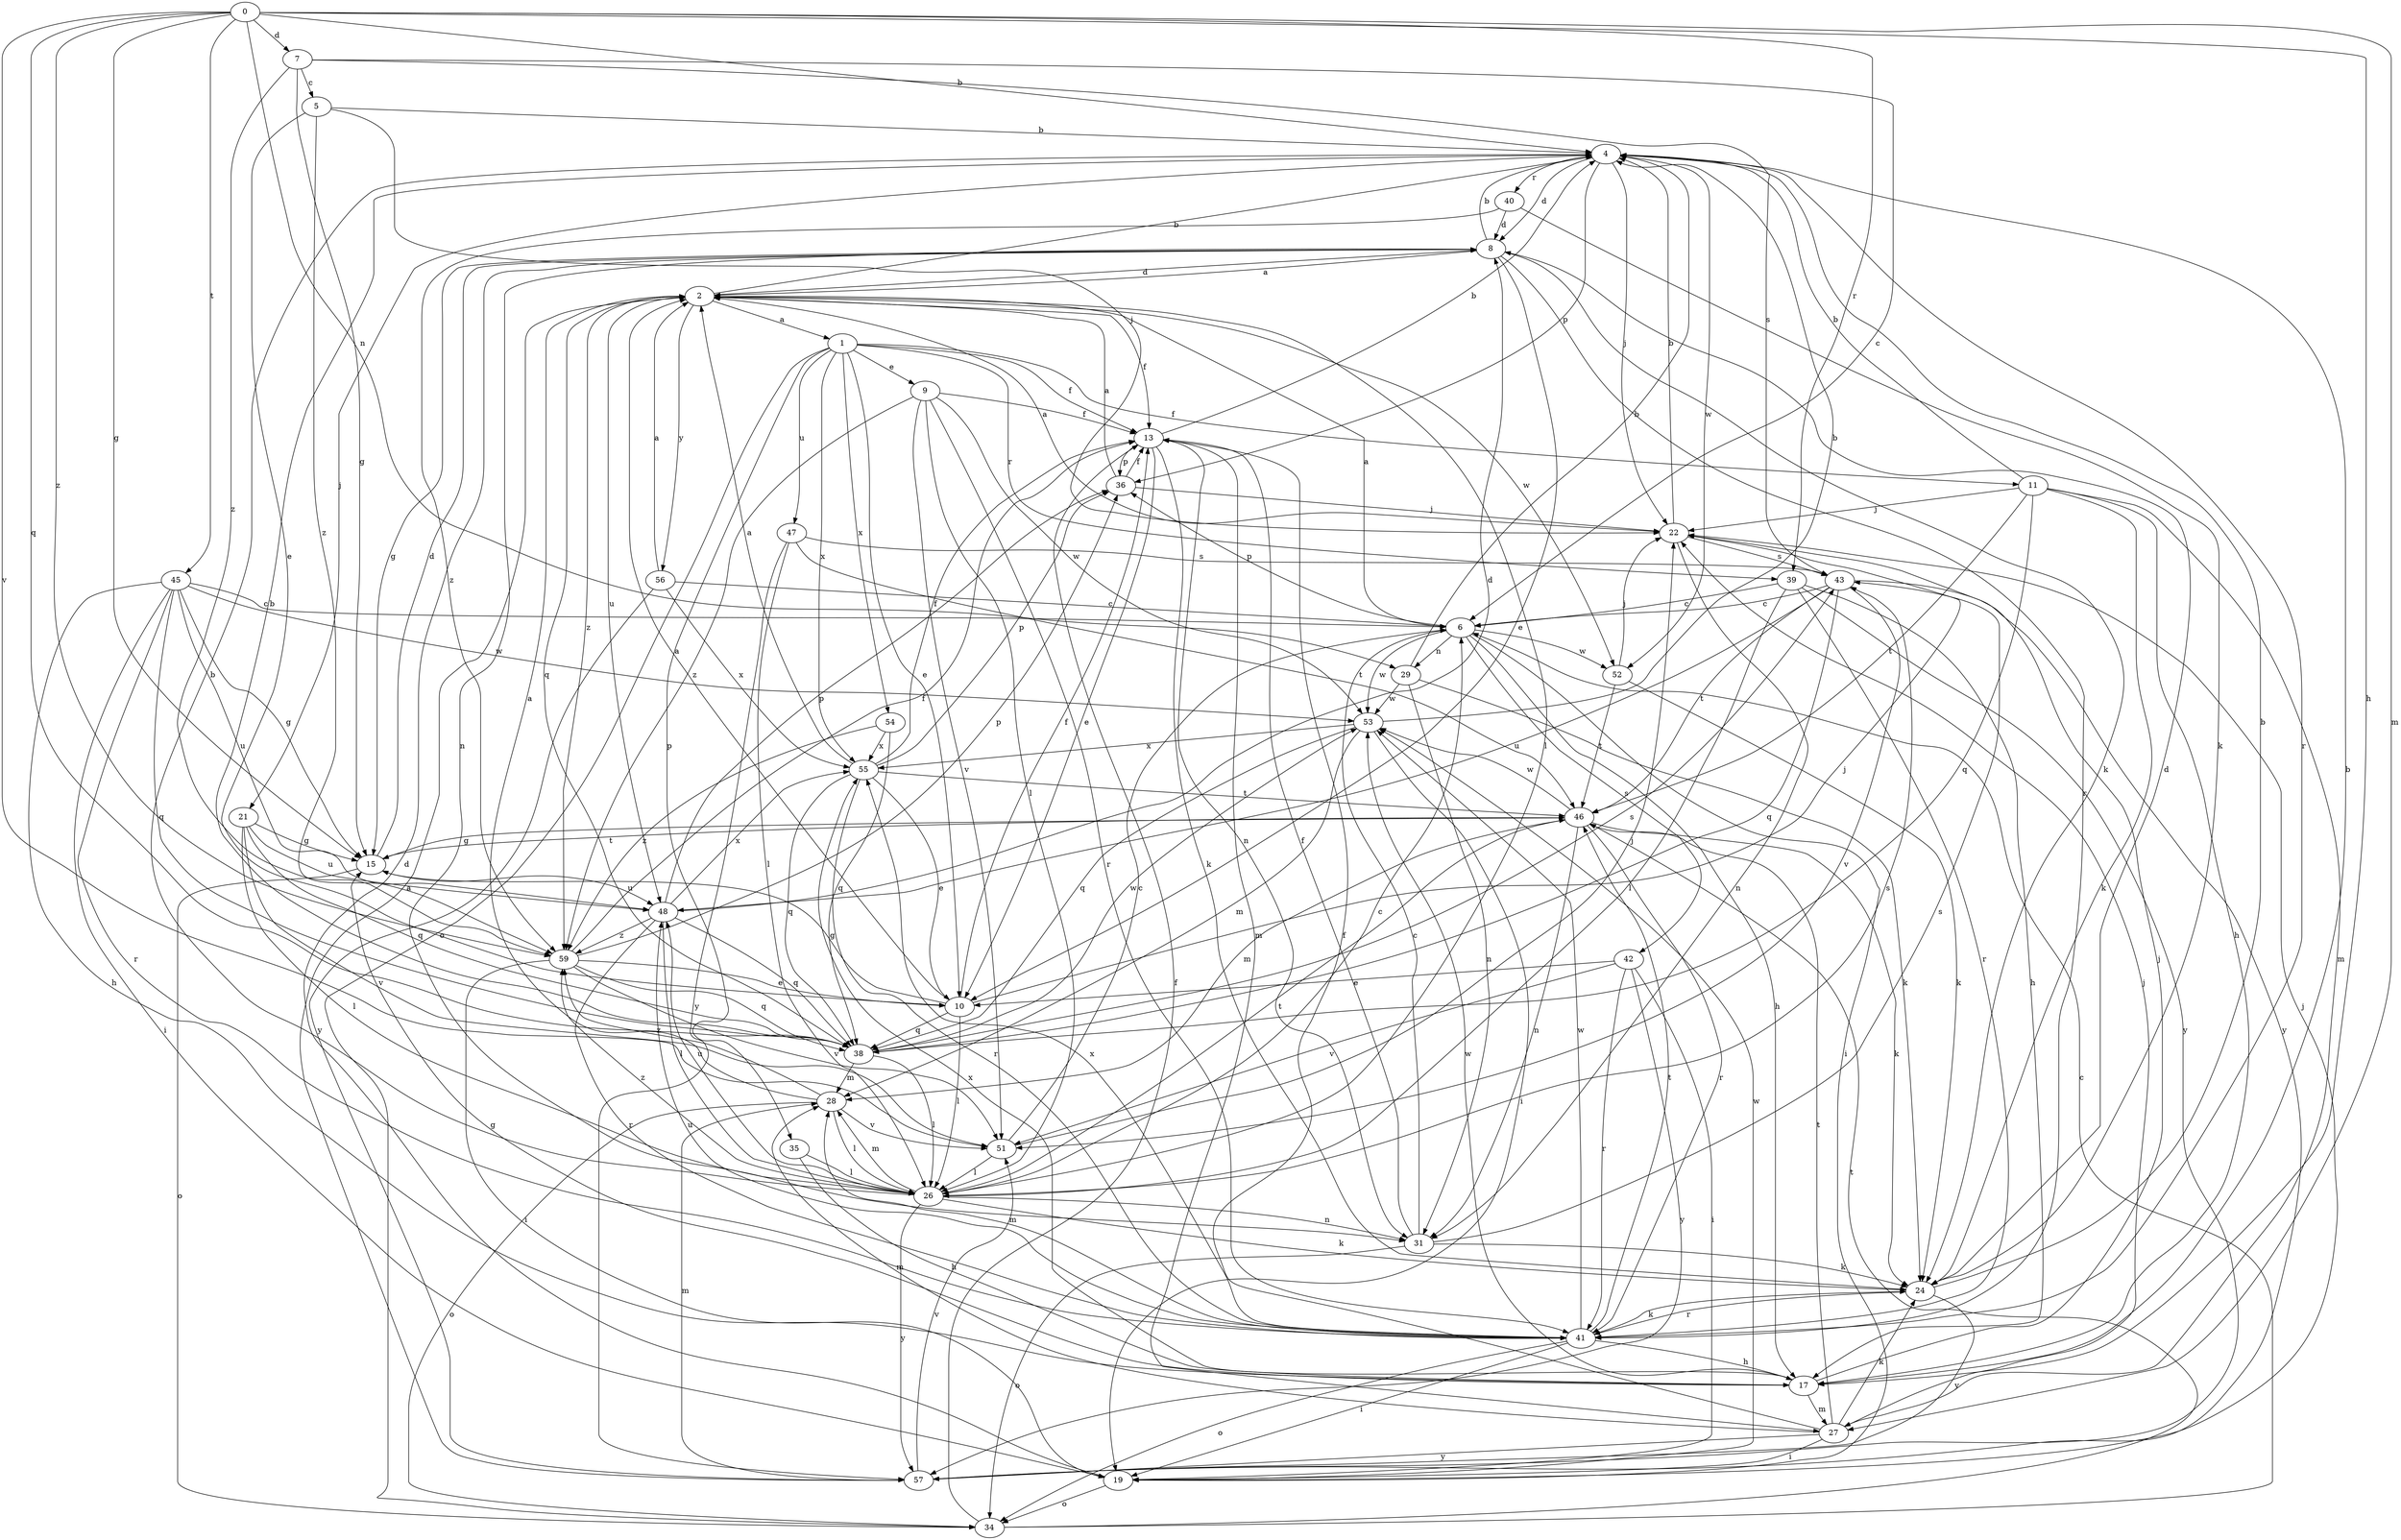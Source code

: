 strict digraph  {
0;
1;
2;
4;
5;
6;
7;
8;
9;
10;
11;
13;
15;
17;
19;
21;
22;
24;
26;
27;
28;
29;
31;
34;
35;
36;
38;
39;
40;
41;
42;
43;
45;
46;
47;
48;
51;
52;
53;
54;
55;
56;
57;
59;
0 -> 4  [label=b];
0 -> 7  [label=d];
0 -> 15  [label=g];
0 -> 17  [label=h];
0 -> 27  [label=m];
0 -> 29  [label=n];
0 -> 38  [label=q];
0 -> 39  [label=r];
0 -> 45  [label=t];
0 -> 51  [label=v];
0 -> 59  [label=z];
1 -> 9  [label=e];
1 -> 10  [label=e];
1 -> 11  [label=f];
1 -> 13  [label=f];
1 -> 34  [label=o];
1 -> 35  [label=p];
1 -> 39  [label=r];
1 -> 47  [label=u];
1 -> 54  [label=x];
1 -> 55  [label=x];
2 -> 1  [label=a];
2 -> 4  [label=b];
2 -> 8  [label=d];
2 -> 13  [label=f];
2 -> 26  [label=l];
2 -> 38  [label=q];
2 -> 48  [label=u];
2 -> 52  [label=w];
2 -> 56  [label=y];
2 -> 59  [label=z];
4 -> 8  [label=d];
4 -> 21  [label=j];
4 -> 22  [label=j];
4 -> 36  [label=p];
4 -> 40  [label=r];
4 -> 41  [label=r];
4 -> 52  [label=w];
5 -> 4  [label=b];
5 -> 10  [label=e];
5 -> 22  [label=j];
5 -> 59  [label=z];
6 -> 2  [label=a];
6 -> 17  [label=h];
6 -> 19  [label=i];
6 -> 29  [label=n];
6 -> 36  [label=p];
6 -> 42  [label=s];
6 -> 52  [label=w];
6 -> 53  [label=w];
7 -> 5  [label=c];
7 -> 6  [label=c];
7 -> 15  [label=g];
7 -> 43  [label=s];
7 -> 59  [label=z];
8 -> 2  [label=a];
8 -> 4  [label=b];
8 -> 10  [label=e];
8 -> 15  [label=g];
8 -> 24  [label=k];
8 -> 31  [label=n];
8 -> 41  [label=r];
9 -> 13  [label=f];
9 -> 26  [label=l];
9 -> 41  [label=r];
9 -> 51  [label=v];
9 -> 53  [label=w];
9 -> 59  [label=z];
10 -> 2  [label=a];
10 -> 13  [label=f];
10 -> 15  [label=g];
10 -> 22  [label=j];
10 -> 26  [label=l];
10 -> 38  [label=q];
11 -> 4  [label=b];
11 -> 17  [label=h];
11 -> 22  [label=j];
11 -> 24  [label=k];
11 -> 27  [label=m];
11 -> 38  [label=q];
11 -> 46  [label=t];
13 -> 4  [label=b];
13 -> 10  [label=e];
13 -> 24  [label=k];
13 -> 27  [label=m];
13 -> 31  [label=n];
13 -> 36  [label=p];
15 -> 8  [label=d];
15 -> 34  [label=o];
15 -> 46  [label=t];
15 -> 48  [label=u];
17 -> 4  [label=b];
17 -> 15  [label=g];
17 -> 22  [label=j];
17 -> 27  [label=m];
17 -> 53  [label=w];
17 -> 55  [label=x];
19 -> 8  [label=d];
19 -> 22  [label=j];
19 -> 34  [label=o];
19 -> 53  [label=w];
21 -> 15  [label=g];
21 -> 26  [label=l];
21 -> 38  [label=q];
21 -> 48  [label=u];
21 -> 51  [label=v];
22 -> 2  [label=a];
22 -> 4  [label=b];
22 -> 31  [label=n];
22 -> 43  [label=s];
24 -> 4  [label=b];
24 -> 8  [label=d];
24 -> 41  [label=r];
24 -> 57  [label=y];
26 -> 4  [label=b];
26 -> 6  [label=c];
26 -> 24  [label=k];
26 -> 28  [label=m];
26 -> 31  [label=n];
26 -> 43  [label=s];
26 -> 46  [label=t];
26 -> 48  [label=u];
26 -> 57  [label=y];
26 -> 59  [label=z];
27 -> 13  [label=f];
27 -> 19  [label=i];
27 -> 22  [label=j];
27 -> 24  [label=k];
27 -> 28  [label=m];
27 -> 46  [label=t];
27 -> 57  [label=y];
28 -> 2  [label=a];
28 -> 26  [label=l];
28 -> 34  [label=o];
28 -> 51  [label=v];
28 -> 59  [label=z];
29 -> 4  [label=b];
29 -> 24  [label=k];
29 -> 31  [label=n];
29 -> 53  [label=w];
31 -> 6  [label=c];
31 -> 13  [label=f];
31 -> 24  [label=k];
31 -> 34  [label=o];
31 -> 43  [label=s];
34 -> 6  [label=c];
34 -> 13  [label=f];
34 -> 46  [label=t];
35 -> 17  [label=h];
35 -> 26  [label=l];
36 -> 2  [label=a];
36 -> 13  [label=f];
36 -> 22  [label=j];
38 -> 4  [label=b];
38 -> 26  [label=l];
38 -> 28  [label=m];
38 -> 43  [label=s];
38 -> 53  [label=w];
39 -> 6  [label=c];
39 -> 17  [label=h];
39 -> 26  [label=l];
39 -> 41  [label=r];
39 -> 57  [label=y];
40 -> 8  [label=d];
40 -> 24  [label=k];
40 -> 59  [label=z];
41 -> 17  [label=h];
41 -> 19  [label=i];
41 -> 24  [label=k];
41 -> 28  [label=m];
41 -> 34  [label=o];
41 -> 46  [label=t];
41 -> 48  [label=u];
41 -> 53  [label=w];
41 -> 55  [label=x];
42 -> 10  [label=e];
42 -> 19  [label=i];
42 -> 41  [label=r];
42 -> 51  [label=v];
42 -> 57  [label=y];
43 -> 6  [label=c];
43 -> 38  [label=q];
43 -> 46  [label=t];
43 -> 48  [label=u];
43 -> 51  [label=v];
43 -> 57  [label=y];
45 -> 6  [label=c];
45 -> 15  [label=g];
45 -> 17  [label=h];
45 -> 19  [label=i];
45 -> 38  [label=q];
45 -> 41  [label=r];
45 -> 48  [label=u];
45 -> 53  [label=w];
46 -> 15  [label=g];
46 -> 24  [label=k];
46 -> 28  [label=m];
46 -> 31  [label=n];
46 -> 41  [label=r];
46 -> 53  [label=w];
47 -> 26  [label=l];
47 -> 43  [label=s];
47 -> 46  [label=t];
47 -> 57  [label=y];
48 -> 8  [label=d];
48 -> 26  [label=l];
48 -> 36  [label=p];
48 -> 38  [label=q];
48 -> 41  [label=r];
48 -> 55  [label=x];
48 -> 59  [label=z];
51 -> 6  [label=c];
51 -> 22  [label=j];
51 -> 26  [label=l];
52 -> 22  [label=j];
52 -> 24  [label=k];
52 -> 46  [label=t];
53 -> 4  [label=b];
53 -> 19  [label=i];
53 -> 28  [label=m];
53 -> 38  [label=q];
53 -> 55  [label=x];
54 -> 38  [label=q];
54 -> 55  [label=x];
54 -> 59  [label=z];
55 -> 2  [label=a];
55 -> 10  [label=e];
55 -> 13  [label=f];
55 -> 36  [label=p];
55 -> 38  [label=q];
55 -> 41  [label=r];
55 -> 46  [label=t];
56 -> 2  [label=a];
56 -> 6  [label=c];
56 -> 55  [label=x];
56 -> 57  [label=y];
57 -> 2  [label=a];
57 -> 28  [label=m];
57 -> 51  [label=v];
59 -> 10  [label=e];
59 -> 13  [label=f];
59 -> 19  [label=i];
59 -> 36  [label=p];
59 -> 38  [label=q];
59 -> 51  [label=v];
}
